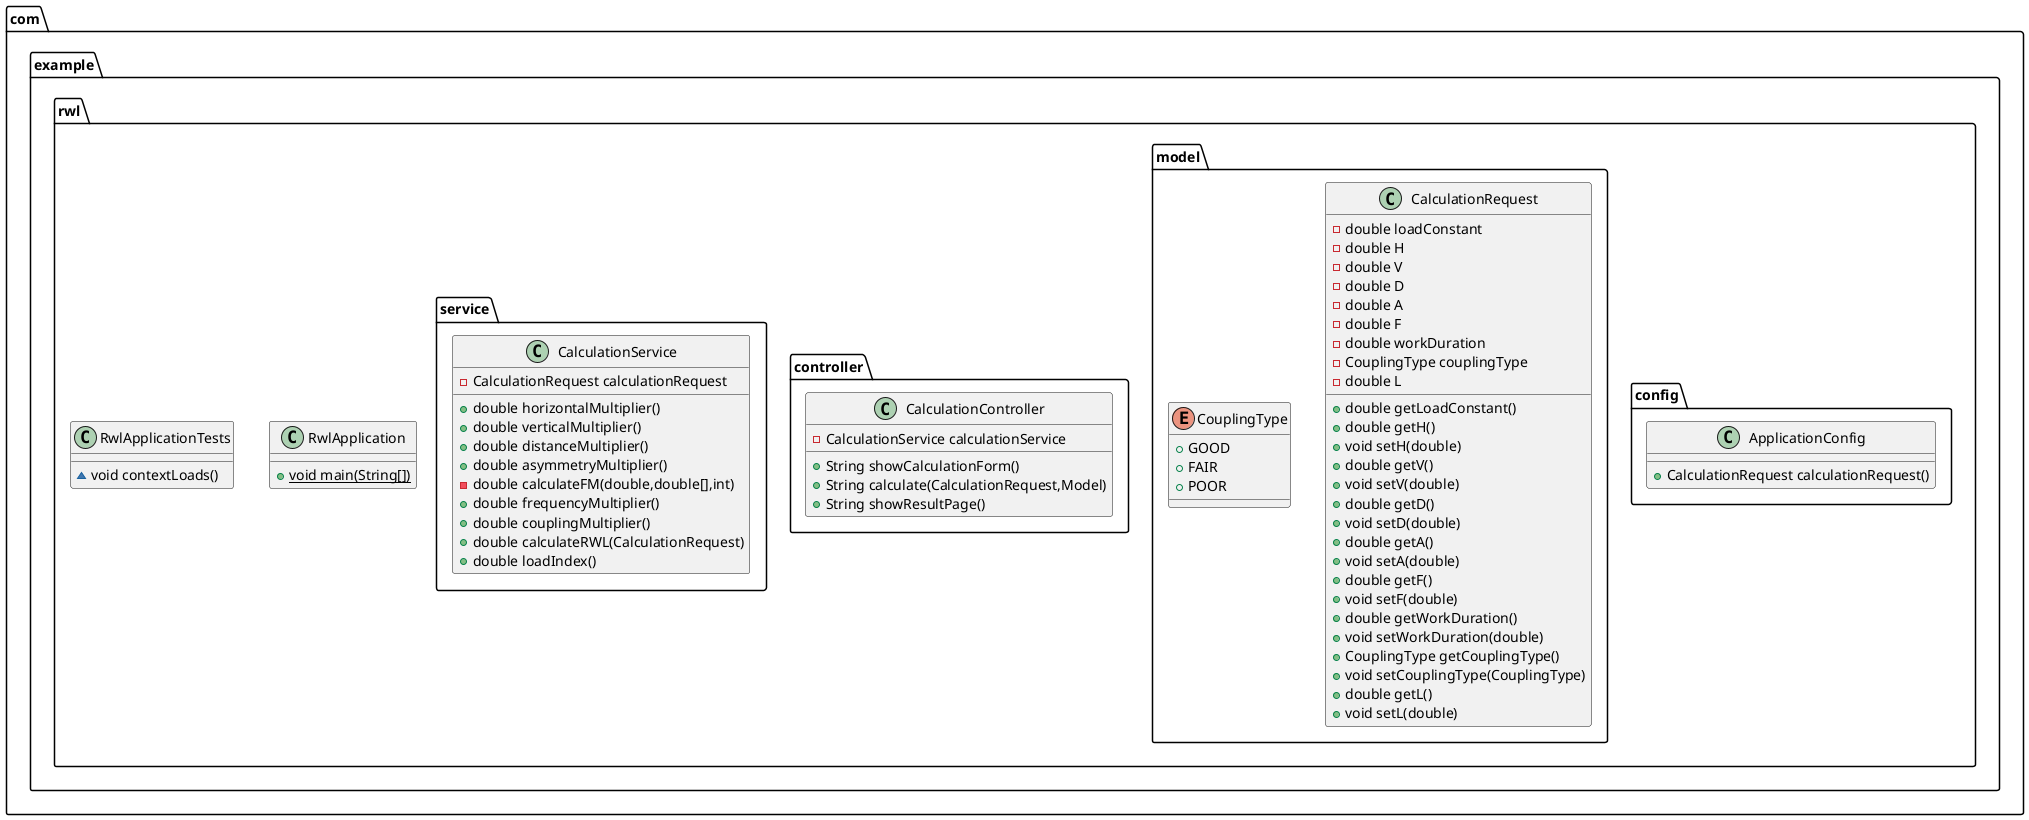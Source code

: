 @startuml
class com.example.rwl.RwlApplication {
+ {static} void main(String[])
}

class com.example.rwl.config.ApplicationConfig {
+ CalculationRequest calculationRequest()
}

class com.example.rwl.model.CalculationRequest {
- double loadConstant
- double H
- double V
- double D
- double A
- double F
- double workDuration
- CouplingType couplingType
- double L
+ double getLoadConstant()
+ double getH()
+ void setH(double)
+ double getV()
+ void setV(double)
+ double getD()
+ void setD(double)
+ double getA()
+ void setA(double)
+ double getF()
+ void setF(double)
+ double getWorkDuration()
+ void setWorkDuration(double)
+ CouplingType getCouplingType()
+ void setCouplingType(CouplingType)
+ double getL()
+ void setL(double)
}


class com.example.rwl.RwlApplicationTests {
~ void contextLoads()
}

class com.example.rwl.controller.CalculationController {
- CalculationService calculationService
+ String showCalculationForm()
+ String calculate(CalculationRequest,Model)
+ String showResultPage()
}


class com.example.rwl.service.CalculationService {
- CalculationRequest calculationRequest
+ double horizontalMultiplier()
+ double verticalMultiplier()
+ double distanceMultiplier()
+ double asymmetryMultiplier()
- double calculateFM(double,double[],int)
+ double frequencyMultiplier()
+ double couplingMultiplier()
+ double calculateRWL(CalculationRequest)
+ double loadIndex()
}


enum com.example.rwl.model.CouplingType {
+  GOOD
+  FAIR
+  POOR
}

@enduml